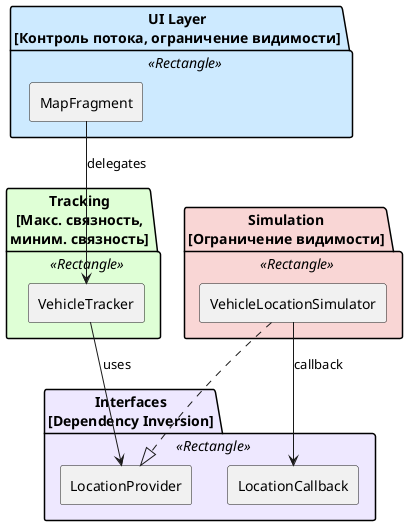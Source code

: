 @startuml

skinparam componentStyle rectangle
skinparam defaultTextAlignment center

' ==== Цветовая схема ====
' #CDEAFF – UI слой (Fragments)
' #DFFFD6 – Трекинг / Контроль
' #F9D6D5 – Симуляция (данные, генерация координат)
' #EEE8FF – Абстракции / Интерфейсы

' ==== UI Layer ====
package "UI Layer\n[Контроль потока, ограничение видимости]" <<Rectangle>> #CDEAFF {
  [MapFragment]
}

' ==== Tracking Logic ====
package "Tracking\n[Макс. связность,\nминим. связность]" <<Rectangle>> #DFFFD6 {
  [VehicleTracker]
}

' ==== Simulation ====
package "Simulation\n[Ограничение видимости]" <<Rectangle>> #F9D6D5 {
  [VehicleLocationSimulator]
}

' ==== Interfaces ====
package "Interfaces\n[Dependency Inversion]" <<Rectangle>> #EEE8FF {
  [LocationProvider]
  [LocationCallback]
}

' ==== Directed Dependencies ====
[MapFragment] --> [VehicleTracker] : delegates
[VehicleTracker] --> [LocationProvider] : uses
[VehicleLocationSimulator] --> [LocationCallback] : callback

' ==== Interface Implementation ====
[VehicleLocationSimulator] ..|> [LocationProvider]

@enduml
